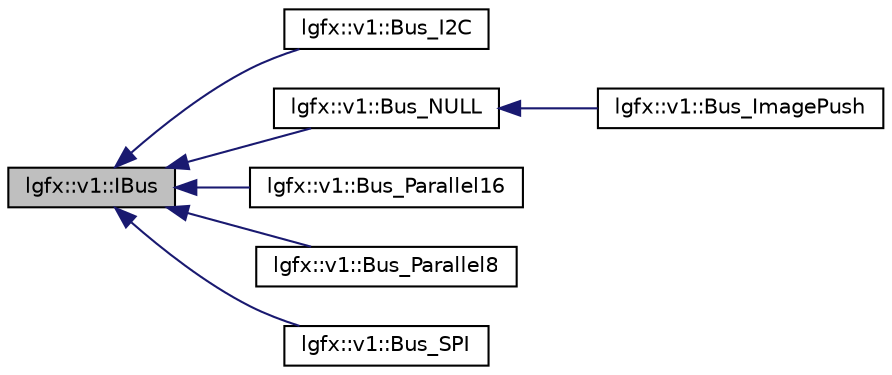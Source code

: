 digraph "lgfx::v1::IBus"
{
 // LATEX_PDF_SIZE
  edge [fontname="Helvetica",fontsize="10",labelfontname="Helvetica",labelfontsize="10"];
  node [fontname="Helvetica",fontsize="10",shape=record];
  rankdir="LR";
  Node1 [label="lgfx::v1::IBus",height=0.2,width=0.4,color="black", fillcolor="grey75", style="filled", fontcolor="black",tooltip=" "];
  Node1 -> Node2 [dir="back",color="midnightblue",fontsize="10",style="solid",fontname="Helvetica"];
  Node2 [label="lgfx::v1::Bus_I2C",height=0.2,width=0.4,color="black", fillcolor="white", style="filled",URL="$d5/d17/classlgfx_1_1v1_1_1Bus__I2C.html",tooltip=" "];
  Node1 -> Node3 [dir="back",color="midnightblue",fontsize="10",style="solid",fontname="Helvetica"];
  Node3 [label="lgfx::v1::Bus_NULL",height=0.2,width=0.4,color="black", fillcolor="white", style="filled",URL="$d2/dcb/structlgfx_1_1v1_1_1Bus__NULL.html",tooltip=" "];
  Node3 -> Node4 [dir="back",color="midnightblue",fontsize="10",style="solid",fontname="Helvetica"];
  Node4 [label="lgfx::v1::Bus_ImagePush",height=0.2,width=0.4,color="black", fillcolor="white", style="filled",URL="$d3/d0b/structlgfx_1_1v1_1_1Bus__ImagePush.html",tooltip="コマンド体系を持たず、画面全体を送信するタイプのバスの基本形として使用する"];
  Node1 -> Node5 [dir="back",color="midnightblue",fontsize="10",style="solid",fontname="Helvetica"];
  Node5 [label="lgfx::v1::Bus_Parallel16",height=0.2,width=0.4,color="black", fillcolor="white", style="filled",URL="$dc/d3d/classlgfx_1_1v1_1_1Bus__Parallel16.html",tooltip=" "];
  Node1 -> Node6 [dir="back",color="midnightblue",fontsize="10",style="solid",fontname="Helvetica"];
  Node6 [label="lgfx::v1::Bus_Parallel8",height=0.2,width=0.4,color="black", fillcolor="white", style="filled",URL="$d1/d0c/classlgfx_1_1v1_1_1Bus__Parallel8.html",tooltip=" "];
  Node1 -> Node7 [dir="back",color="midnightblue",fontsize="10",style="solid",fontname="Helvetica"];
  Node7 [label="lgfx::v1::Bus_SPI",height=0.2,width=0.4,color="black", fillcolor="white", style="filled",URL="$df/dd1/classlgfx_1_1v1_1_1Bus__SPI.html",tooltip=" "];
}
